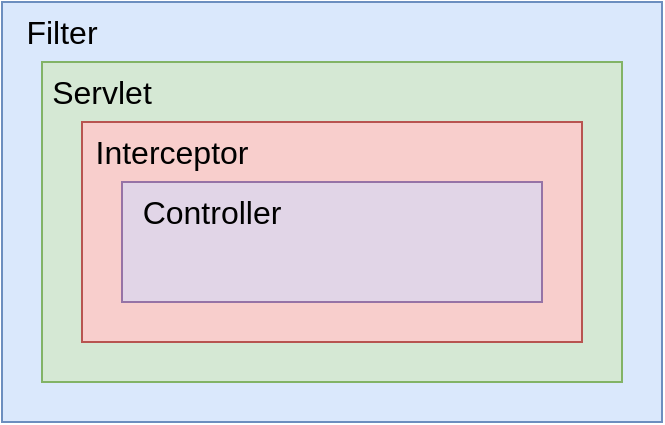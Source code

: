 <mxfile version="16.4.3" type="github">
  <diagram id="-Z6UqsDaJR-x5fcbdT6x" name="第 1 页">
    <mxGraphModel dx="1043" dy="581" grid="1" gridSize="10" guides="1" tooltips="1" connect="1" arrows="1" fold="1" page="1" pageScale="1" pageWidth="827" pageHeight="1169" math="0" shadow="0">
      <root>
        <mxCell id="0" />
        <mxCell id="1" parent="0" />
        <mxCell id="ZYUQTzghn2AqaRSarDTd-1" value="" style="rounded=0;whiteSpace=wrap;html=1;labelPosition=left;verticalLabelPosition=bottom;align=right;verticalAlign=top;fillColor=#dae8fc;strokeColor=#6c8ebf;" vertex="1" parent="1">
          <mxGeometry x="200" y="230" width="330" height="210" as="geometry" />
        </mxCell>
        <mxCell id="ZYUQTzghn2AqaRSarDTd-3" value="&lt;font style=&quot;font-size: 16px&quot;&gt;Filter&lt;/font&gt;" style="text;html=1;strokeColor=none;fillColor=none;align=center;verticalAlign=middle;whiteSpace=wrap;rounded=0;" vertex="1" parent="1">
          <mxGeometry x="200" y="230" width="60" height="30" as="geometry" />
        </mxCell>
        <mxCell id="ZYUQTzghn2AqaRSarDTd-4" value="" style="rounded=0;whiteSpace=wrap;html=1;fontSize=16;fillColor=#d5e8d4;strokeColor=#82b366;" vertex="1" parent="1">
          <mxGeometry x="220" y="260" width="290" height="160" as="geometry" />
        </mxCell>
        <mxCell id="ZYUQTzghn2AqaRSarDTd-5" value="Servlet" style="text;html=1;strokeColor=none;fillColor=none;align=center;verticalAlign=middle;whiteSpace=wrap;rounded=0;fontSize=16;" vertex="1" parent="1">
          <mxGeometry x="220" y="260" width="60" height="30" as="geometry" />
        </mxCell>
        <mxCell id="ZYUQTzghn2AqaRSarDTd-6" value="" style="rounded=0;whiteSpace=wrap;html=1;fontSize=16;fillColor=#f8cecc;strokeColor=#b85450;" vertex="1" parent="1">
          <mxGeometry x="240" y="290" width="250" height="110" as="geometry" />
        </mxCell>
        <mxCell id="ZYUQTzghn2AqaRSarDTd-8" value="Interceptor" style="text;html=1;strokeColor=none;fillColor=none;align=center;verticalAlign=middle;whiteSpace=wrap;rounded=0;fontSize=16;" vertex="1" parent="1">
          <mxGeometry x="240" y="290" width="90" height="30" as="geometry" />
        </mxCell>
        <mxCell id="ZYUQTzghn2AqaRSarDTd-9" value="" style="rounded=0;whiteSpace=wrap;html=1;fontSize=16;fillColor=#e1d5e7;strokeColor=#9673a6;" vertex="1" parent="1">
          <mxGeometry x="260" y="320" width="210" height="60" as="geometry" />
        </mxCell>
        <mxCell id="ZYUQTzghn2AqaRSarDTd-10" value="Controller" style="text;html=1;strokeColor=none;fillColor=none;align=center;verticalAlign=middle;whiteSpace=wrap;rounded=0;fontSize=16;" vertex="1" parent="1">
          <mxGeometry x="260" y="320" width="90" height="30" as="geometry" />
        </mxCell>
      </root>
    </mxGraphModel>
  </diagram>
</mxfile>
